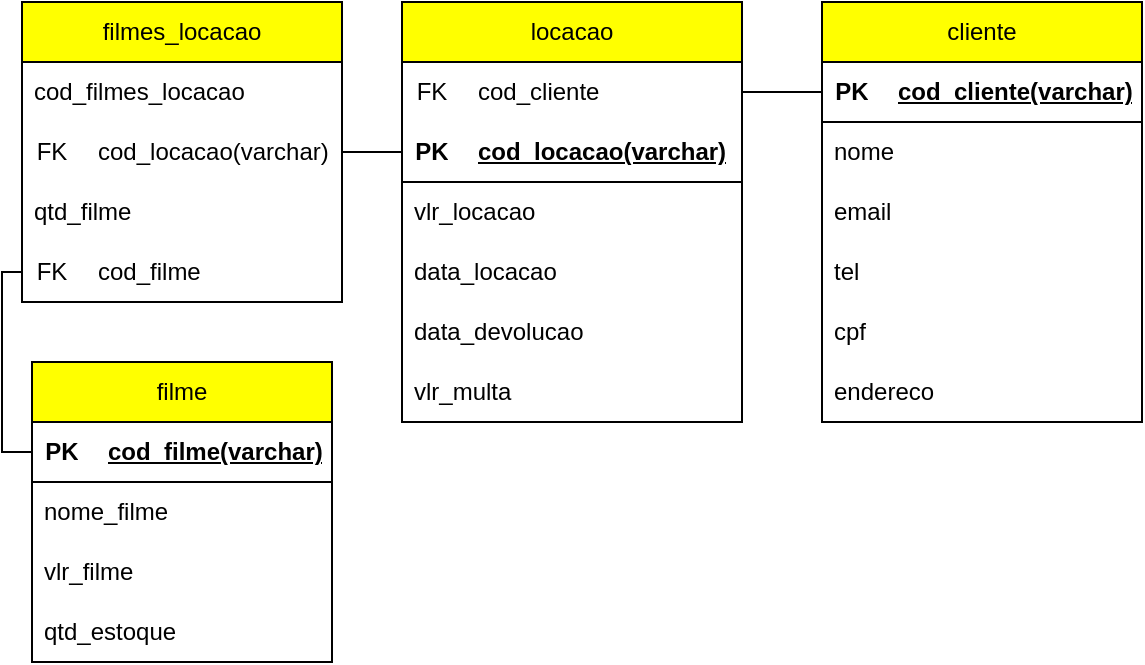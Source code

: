 <mxfile version="21.8.1" type="github">
  <diagram id="R2lEEEUBdFMjLlhIrx00" name="Page-1">
    <mxGraphModel dx="794" dy="734" grid="1" gridSize="10" guides="1" tooltips="1" connect="1" arrows="1" fold="1" page="1" pageScale="1" pageWidth="850" pageHeight="1100" math="0" shadow="0" extFonts="Permanent Marker^https://fonts.googleapis.com/css?family=Permanent+Marker">
      <root>
        <mxCell id="0" />
        <mxCell id="1" parent="0" />
        <mxCell id="8sBruQDU4nXfUa4fwqbi-1" value="locacao" style="swimlane;fontStyle=0;childLayout=stackLayout;horizontal=1;startSize=30;horizontalStack=0;resizeParent=1;resizeParentMax=0;resizeLast=0;collapsible=1;marginBottom=0;whiteSpace=wrap;html=1;fillColor=#FFFF00;" parent="1" vertex="1">
          <mxGeometry x="310" y="120" width="170" height="210" as="geometry" />
        </mxCell>
        <mxCell id="2U8WlHuwK6AcQXWG3ziV-9" value="" style="shape=table;startSize=0;container=1;collapsible=1;childLayout=tableLayout;fixedRows=1;rowLines=0;fontStyle=0;align=center;resizeLast=1;strokeColor=none;fillColor=none;collapsible=0;" vertex="1" parent="8sBruQDU4nXfUa4fwqbi-1">
          <mxGeometry y="30" width="170" height="30" as="geometry" />
        </mxCell>
        <mxCell id="2U8WlHuwK6AcQXWG3ziV-10" value="" style="shape=tableRow;horizontal=0;startSize=0;swimlaneHead=0;swimlaneBody=0;fillColor=none;collapsible=0;dropTarget=0;points=[[0,0.5],[1,0.5]];portConstraint=eastwest;top=0;left=0;right=0;bottom=0;" vertex="1" parent="2U8WlHuwK6AcQXWG3ziV-9">
          <mxGeometry width="170" height="30" as="geometry" />
        </mxCell>
        <mxCell id="2U8WlHuwK6AcQXWG3ziV-11" value="FK" style="shape=partialRectangle;connectable=0;fillColor=none;top=0;left=0;bottom=0;right=0;fontStyle=0;overflow=hidden;whiteSpace=wrap;html=1;" vertex="1" parent="2U8WlHuwK6AcQXWG3ziV-10">
          <mxGeometry width="30" height="30" as="geometry">
            <mxRectangle width="30" height="30" as="alternateBounds" />
          </mxGeometry>
        </mxCell>
        <mxCell id="2U8WlHuwK6AcQXWG3ziV-12" value="cod_cliente" style="shape=partialRectangle;connectable=0;fillColor=none;top=0;left=0;bottom=0;right=0;align=left;spacingLeft=6;fontStyle=0;overflow=hidden;whiteSpace=wrap;html=1;" vertex="1" parent="2U8WlHuwK6AcQXWG3ziV-10">
          <mxGeometry x="30" width="140" height="30" as="geometry">
            <mxRectangle width="140" height="30" as="alternateBounds" />
          </mxGeometry>
        </mxCell>
        <mxCell id="2U8WlHuwK6AcQXWG3ziV-13" value="" style="shape=table;startSize=0;container=1;collapsible=1;childLayout=tableLayout;fixedRows=1;rowLines=0;fontStyle=0;align=center;resizeLast=1;strokeColor=none;fillColor=none;collapsible=0;" vertex="1" parent="8sBruQDU4nXfUa4fwqbi-1">
          <mxGeometry y="60" width="170" height="30" as="geometry" />
        </mxCell>
        <mxCell id="2U8WlHuwK6AcQXWG3ziV-14" value="" style="shape=tableRow;horizontal=0;startSize=0;swimlaneHead=0;swimlaneBody=0;fillColor=none;collapsible=0;dropTarget=0;points=[[0,0.5],[1,0.5]];portConstraint=eastwest;top=0;left=0;right=0;bottom=1;" vertex="1" parent="2U8WlHuwK6AcQXWG3ziV-13">
          <mxGeometry width="170" height="30" as="geometry" />
        </mxCell>
        <mxCell id="2U8WlHuwK6AcQXWG3ziV-15" value="PK" style="shape=partialRectangle;connectable=0;fillColor=none;top=0;left=0;bottom=0;right=0;fontStyle=1;overflow=hidden;whiteSpace=wrap;html=1;" vertex="1" parent="2U8WlHuwK6AcQXWG3ziV-14">
          <mxGeometry width="30" height="30" as="geometry">
            <mxRectangle width="30" height="30" as="alternateBounds" />
          </mxGeometry>
        </mxCell>
        <mxCell id="2U8WlHuwK6AcQXWG3ziV-16" value="cod_locacao(varchar)" style="shape=partialRectangle;connectable=0;fillColor=none;top=0;left=0;bottom=0;right=0;align=left;spacingLeft=6;fontStyle=5;overflow=hidden;whiteSpace=wrap;html=1;" vertex="1" parent="2U8WlHuwK6AcQXWG3ziV-14">
          <mxGeometry x="30" width="140" height="30" as="geometry">
            <mxRectangle width="140" height="30" as="alternateBounds" />
          </mxGeometry>
        </mxCell>
        <mxCell id="8sBruQDU4nXfUa4fwqbi-20" value="vlr_locacao" style="text;strokeColor=none;fillColor=none;align=left;verticalAlign=middle;spacingLeft=4;spacingRight=4;overflow=hidden;points=[[0,0.5],[1,0.5]];portConstraint=eastwest;rotatable=0;whiteSpace=wrap;html=1;" parent="8sBruQDU4nXfUa4fwqbi-1" vertex="1">
          <mxGeometry y="90" width="170" height="30" as="geometry" />
        </mxCell>
        <mxCell id="8sBruQDU4nXfUa4fwqbi-21" value="data_locacao" style="text;strokeColor=none;fillColor=none;align=left;verticalAlign=middle;spacingLeft=4;spacingRight=4;overflow=hidden;points=[[0,0.5],[1,0.5]];portConstraint=eastwest;rotatable=0;whiteSpace=wrap;html=1;" parent="8sBruQDU4nXfUa4fwqbi-1" vertex="1">
          <mxGeometry y="120" width="170" height="30" as="geometry" />
        </mxCell>
        <mxCell id="8sBruQDU4nXfUa4fwqbi-22" value="data_devolucao" style="text;strokeColor=none;fillColor=none;align=left;verticalAlign=middle;spacingLeft=4;spacingRight=4;overflow=hidden;points=[[0,0.5],[1,0.5]];portConstraint=eastwest;rotatable=0;whiteSpace=wrap;html=1;" parent="8sBruQDU4nXfUa4fwqbi-1" vertex="1">
          <mxGeometry y="150" width="170" height="30" as="geometry" />
        </mxCell>
        <mxCell id="8sBruQDU4nXfUa4fwqbi-28" value="vlr_multa" style="text;strokeColor=none;fillColor=none;align=left;verticalAlign=middle;spacingLeft=4;spacingRight=4;overflow=hidden;points=[[0,0.5],[1,0.5]];portConstraint=eastwest;rotatable=0;whiteSpace=wrap;html=1;" parent="8sBruQDU4nXfUa4fwqbi-1" vertex="1">
          <mxGeometry y="180" width="170" height="30" as="geometry" />
        </mxCell>
        <mxCell id="8sBruQDU4nXfUa4fwqbi-5" value="filme" style="swimlane;fontStyle=0;childLayout=stackLayout;horizontal=1;startSize=30;horizontalStack=0;resizeParent=1;resizeParentMax=0;resizeLast=0;collapsible=1;marginBottom=0;whiteSpace=wrap;html=1;fillColor=#FFFF00;" parent="1" vertex="1">
          <mxGeometry x="125" y="300" width="150" height="150" as="geometry" />
        </mxCell>
        <mxCell id="2U8WlHuwK6AcQXWG3ziV-25" value="" style="shape=table;startSize=0;container=1;collapsible=1;childLayout=tableLayout;fixedRows=1;rowLines=0;fontStyle=0;align=center;resizeLast=1;strokeColor=none;fillColor=none;collapsible=0;" vertex="1" parent="8sBruQDU4nXfUa4fwqbi-5">
          <mxGeometry y="30" width="150" height="30" as="geometry" />
        </mxCell>
        <mxCell id="2U8WlHuwK6AcQXWG3ziV-26" value="" style="shape=tableRow;horizontal=0;startSize=0;swimlaneHead=0;swimlaneBody=0;fillColor=none;collapsible=0;dropTarget=0;points=[[0,0.5],[1,0.5]];portConstraint=eastwest;top=0;left=0;right=0;bottom=1;" vertex="1" parent="2U8WlHuwK6AcQXWG3ziV-25">
          <mxGeometry width="150" height="30" as="geometry" />
        </mxCell>
        <mxCell id="2U8WlHuwK6AcQXWG3ziV-27" value="PK" style="shape=partialRectangle;connectable=0;fillColor=none;top=0;left=0;bottom=0;right=0;fontStyle=1;overflow=hidden;whiteSpace=wrap;html=1;" vertex="1" parent="2U8WlHuwK6AcQXWG3ziV-26">
          <mxGeometry width="30" height="30" as="geometry">
            <mxRectangle width="30" height="30" as="alternateBounds" />
          </mxGeometry>
        </mxCell>
        <mxCell id="2U8WlHuwK6AcQXWG3ziV-28" value="cod_filme(varchar)" style="shape=partialRectangle;connectable=0;fillColor=none;top=0;left=0;bottom=0;right=0;align=left;spacingLeft=6;fontStyle=5;overflow=hidden;whiteSpace=wrap;html=1;" vertex="1" parent="2U8WlHuwK6AcQXWG3ziV-26">
          <mxGeometry x="30" width="120" height="30" as="geometry">
            <mxRectangle width="120" height="30" as="alternateBounds" />
          </mxGeometry>
        </mxCell>
        <mxCell id="8sBruQDU4nXfUa4fwqbi-7" value="nome_filme" style="text;strokeColor=none;fillColor=none;align=left;verticalAlign=middle;spacingLeft=4;spacingRight=4;overflow=hidden;points=[[0,0.5],[1,0.5]];portConstraint=eastwest;rotatable=0;whiteSpace=wrap;html=1;" parent="8sBruQDU4nXfUa4fwqbi-5" vertex="1">
          <mxGeometry y="60" width="150" height="30" as="geometry" />
        </mxCell>
        <mxCell id="8sBruQDU4nXfUa4fwqbi-8" value="vlr_filme" style="text;strokeColor=none;fillColor=none;align=left;verticalAlign=middle;spacingLeft=4;spacingRight=4;overflow=hidden;points=[[0,0.5],[1,0.5]];portConstraint=eastwest;rotatable=0;whiteSpace=wrap;html=1;" parent="8sBruQDU4nXfUa4fwqbi-5" vertex="1">
          <mxGeometry y="90" width="150" height="30" as="geometry" />
        </mxCell>
        <mxCell id="8sBruQDU4nXfUa4fwqbi-27" value="qtd_estoque" style="text;strokeColor=none;fillColor=none;align=left;verticalAlign=middle;spacingLeft=4;spacingRight=4;overflow=hidden;points=[[0,0.5],[1,0.5]];portConstraint=eastwest;rotatable=0;whiteSpace=wrap;html=1;" parent="8sBruQDU4nXfUa4fwqbi-5" vertex="1">
          <mxGeometry y="120" width="150" height="30" as="geometry" />
        </mxCell>
        <mxCell id="8sBruQDU4nXfUa4fwqbi-9" value="cliente" style="swimlane;fontStyle=0;childLayout=stackLayout;horizontal=1;startSize=30;horizontalStack=0;resizeParent=1;resizeParentMax=0;resizeLast=0;collapsible=1;marginBottom=0;whiteSpace=wrap;html=1;fillColor=#FFFF00;" parent="1" vertex="1">
          <mxGeometry x="520" y="120" width="160" height="210" as="geometry" />
        </mxCell>
        <mxCell id="2U8WlHuwK6AcQXWG3ziV-1" value="" style="shape=table;startSize=0;container=1;collapsible=1;childLayout=tableLayout;fixedRows=1;rowLines=0;fontStyle=0;align=center;resizeLast=1;strokeColor=none;fillColor=none;collapsible=0;" vertex="1" parent="8sBruQDU4nXfUa4fwqbi-9">
          <mxGeometry y="30" width="160" height="30" as="geometry" />
        </mxCell>
        <mxCell id="2U8WlHuwK6AcQXWG3ziV-2" value="" style="shape=tableRow;horizontal=0;startSize=0;swimlaneHead=0;swimlaneBody=0;fillColor=none;collapsible=0;dropTarget=0;points=[[0,0.5],[1,0.5]];portConstraint=eastwest;top=0;left=0;right=0;bottom=1;" vertex="1" parent="2U8WlHuwK6AcQXWG3ziV-1">
          <mxGeometry width="160" height="30" as="geometry" />
        </mxCell>
        <mxCell id="2U8WlHuwK6AcQXWG3ziV-3" value="PK" style="shape=partialRectangle;connectable=0;fillColor=none;top=0;left=0;bottom=0;right=0;fontStyle=1;overflow=hidden;whiteSpace=wrap;html=1;" vertex="1" parent="2U8WlHuwK6AcQXWG3ziV-2">
          <mxGeometry width="30" height="30" as="geometry">
            <mxRectangle width="30" height="30" as="alternateBounds" />
          </mxGeometry>
        </mxCell>
        <mxCell id="2U8WlHuwK6AcQXWG3ziV-4" value="cod_cliente(varchar)" style="shape=partialRectangle;connectable=0;fillColor=none;top=0;left=0;bottom=0;right=0;align=left;spacingLeft=6;fontStyle=5;overflow=hidden;whiteSpace=wrap;html=1;" vertex="1" parent="2U8WlHuwK6AcQXWG3ziV-2">
          <mxGeometry x="30" width="130" height="30" as="geometry">
            <mxRectangle width="130" height="30" as="alternateBounds" />
          </mxGeometry>
        </mxCell>
        <mxCell id="8sBruQDU4nXfUa4fwqbi-11" value="nome" style="text;strokeColor=none;fillColor=none;align=left;verticalAlign=middle;spacingLeft=4;spacingRight=4;overflow=hidden;points=[[0,0.5],[1,0.5]];portConstraint=eastwest;rotatable=0;whiteSpace=wrap;html=1;" parent="8sBruQDU4nXfUa4fwqbi-9" vertex="1">
          <mxGeometry y="60" width="160" height="30" as="geometry" />
        </mxCell>
        <mxCell id="8sBruQDU4nXfUa4fwqbi-12" value="email" style="text;strokeColor=none;fillColor=none;align=left;verticalAlign=middle;spacingLeft=4;spacingRight=4;overflow=hidden;points=[[0,0.5],[1,0.5]];portConstraint=eastwest;rotatable=0;whiteSpace=wrap;html=1;" parent="8sBruQDU4nXfUa4fwqbi-9" vertex="1">
          <mxGeometry y="90" width="160" height="30" as="geometry" />
        </mxCell>
        <mxCell id="8sBruQDU4nXfUa4fwqbi-23" value="tel" style="text;strokeColor=none;fillColor=none;align=left;verticalAlign=middle;spacingLeft=4;spacingRight=4;overflow=hidden;points=[[0,0.5],[1,0.5]];portConstraint=eastwest;rotatable=0;whiteSpace=wrap;html=1;" parent="8sBruQDU4nXfUa4fwqbi-9" vertex="1">
          <mxGeometry y="120" width="160" height="30" as="geometry" />
        </mxCell>
        <mxCell id="8sBruQDU4nXfUa4fwqbi-24" value="cpf" style="text;strokeColor=none;fillColor=none;align=left;verticalAlign=middle;spacingLeft=4;spacingRight=4;overflow=hidden;points=[[0,0.5],[1,0.5]];portConstraint=eastwest;rotatable=0;whiteSpace=wrap;html=1;" parent="8sBruQDU4nXfUa4fwqbi-9" vertex="1">
          <mxGeometry y="150" width="160" height="30" as="geometry" />
        </mxCell>
        <mxCell id="8sBruQDU4nXfUa4fwqbi-25" value="endereco" style="text;strokeColor=none;fillColor=none;align=left;verticalAlign=middle;spacingLeft=4;spacingRight=4;overflow=hidden;points=[[0,0.5],[1,0.5]];portConstraint=eastwest;rotatable=0;whiteSpace=wrap;html=1;" parent="8sBruQDU4nXfUa4fwqbi-9" vertex="1">
          <mxGeometry y="180" width="160" height="30" as="geometry" />
        </mxCell>
        <mxCell id="8sBruQDU4nXfUa4fwqbi-13" value="filmes_locacao" style="swimlane;fontStyle=0;childLayout=stackLayout;horizontal=1;startSize=30;horizontalStack=0;resizeParent=1;resizeParentMax=0;resizeLast=0;collapsible=1;marginBottom=0;whiteSpace=wrap;html=1;fillColor=#FFFF00;" parent="1" vertex="1">
          <mxGeometry x="120" y="120" width="160" height="150" as="geometry" />
        </mxCell>
        <mxCell id="8sBruQDU4nXfUa4fwqbi-14" value="cod_filmes_locacao" style="text;strokeColor=none;fillColor=none;align=left;verticalAlign=middle;spacingLeft=4;spacingRight=4;overflow=hidden;points=[[0,0.5],[1,0.5]];portConstraint=eastwest;rotatable=0;whiteSpace=wrap;html=1;" parent="8sBruQDU4nXfUa4fwqbi-13" vertex="1">
          <mxGeometry y="30" width="160" height="30" as="geometry" />
        </mxCell>
        <mxCell id="2U8WlHuwK6AcQXWG3ziV-17" value="" style="shape=table;startSize=0;container=1;collapsible=1;childLayout=tableLayout;fixedRows=1;rowLines=0;fontStyle=0;align=center;resizeLast=1;strokeColor=none;fillColor=none;collapsible=0;" vertex="1" parent="8sBruQDU4nXfUa4fwqbi-13">
          <mxGeometry y="60" width="160" height="30" as="geometry" />
        </mxCell>
        <mxCell id="2U8WlHuwK6AcQXWG3ziV-18" value="" style="shape=tableRow;horizontal=0;startSize=0;swimlaneHead=0;swimlaneBody=0;fillColor=none;collapsible=0;dropTarget=0;points=[[0,0.5],[1,0.5]];portConstraint=eastwest;top=0;left=0;right=0;bottom=0;" vertex="1" parent="2U8WlHuwK6AcQXWG3ziV-17">
          <mxGeometry width="160" height="30" as="geometry" />
        </mxCell>
        <mxCell id="2U8WlHuwK6AcQXWG3ziV-19" value="FK" style="shape=partialRectangle;connectable=0;fillColor=none;top=0;left=0;bottom=0;right=0;fontStyle=0;overflow=hidden;whiteSpace=wrap;html=1;" vertex="1" parent="2U8WlHuwK6AcQXWG3ziV-18">
          <mxGeometry width="30" height="30" as="geometry">
            <mxRectangle width="30" height="30" as="alternateBounds" />
          </mxGeometry>
        </mxCell>
        <mxCell id="2U8WlHuwK6AcQXWG3ziV-20" value="cod_locacao(varchar)" style="shape=partialRectangle;connectable=0;fillColor=none;top=0;left=0;bottom=0;right=0;align=left;spacingLeft=6;fontStyle=0;overflow=hidden;whiteSpace=wrap;html=1;" vertex="1" parent="2U8WlHuwK6AcQXWG3ziV-18">
          <mxGeometry x="30" width="130" height="30" as="geometry">
            <mxRectangle width="130" height="30" as="alternateBounds" />
          </mxGeometry>
        </mxCell>
        <mxCell id="8sBruQDU4nXfUa4fwqbi-26" value="qtd_filme" style="text;strokeColor=none;fillColor=none;align=left;verticalAlign=middle;spacingLeft=4;spacingRight=4;overflow=hidden;points=[[0,0.5],[1,0.5]];portConstraint=eastwest;rotatable=0;whiteSpace=wrap;html=1;" parent="8sBruQDU4nXfUa4fwqbi-13" vertex="1">
          <mxGeometry y="90" width="160" height="30" as="geometry" />
        </mxCell>
        <mxCell id="2U8WlHuwK6AcQXWG3ziV-21" value="" style="shape=table;startSize=0;container=1;collapsible=1;childLayout=tableLayout;fixedRows=1;rowLines=0;fontStyle=0;align=center;resizeLast=1;strokeColor=none;fillColor=none;collapsible=0;" vertex="1" parent="8sBruQDU4nXfUa4fwqbi-13">
          <mxGeometry y="120" width="160" height="30" as="geometry" />
        </mxCell>
        <mxCell id="2U8WlHuwK6AcQXWG3ziV-22" value="" style="shape=tableRow;horizontal=0;startSize=0;swimlaneHead=0;swimlaneBody=0;fillColor=none;collapsible=0;dropTarget=0;points=[[0,0.5],[1,0.5]];portConstraint=eastwest;top=0;left=0;right=0;bottom=0;" vertex="1" parent="2U8WlHuwK6AcQXWG3ziV-21">
          <mxGeometry width="160" height="30" as="geometry" />
        </mxCell>
        <mxCell id="2U8WlHuwK6AcQXWG3ziV-23" value="FK" style="shape=partialRectangle;connectable=0;fillColor=none;top=0;left=0;bottom=0;right=0;fontStyle=0;overflow=hidden;whiteSpace=wrap;html=1;" vertex="1" parent="2U8WlHuwK6AcQXWG3ziV-22">
          <mxGeometry width="30" height="30" as="geometry">
            <mxRectangle width="30" height="30" as="alternateBounds" />
          </mxGeometry>
        </mxCell>
        <mxCell id="2U8WlHuwK6AcQXWG3ziV-24" value="cod_filme" style="shape=partialRectangle;connectable=0;fillColor=none;top=0;left=0;bottom=0;right=0;align=left;spacingLeft=6;fontStyle=0;overflow=hidden;whiteSpace=wrap;html=1;" vertex="1" parent="2U8WlHuwK6AcQXWG3ziV-22">
          <mxGeometry x="30" width="130" height="30" as="geometry">
            <mxRectangle width="130" height="30" as="alternateBounds" />
          </mxGeometry>
        </mxCell>
        <mxCell id="8sBruQDU4nXfUa4fwqbi-17" value="" style="endArrow=none;html=1;rounded=0;edgeStyle=orthogonalEdgeStyle;" parent="1" source="2U8WlHuwK6AcQXWG3ziV-18" target="2U8WlHuwK6AcQXWG3ziV-14" edge="1">
          <mxGeometry width="50" height="50" relative="1" as="geometry">
            <mxPoint x="210" y="185" as="sourcePoint" />
            <mxPoint x="280" y="195" as="targetPoint" />
          </mxGeometry>
        </mxCell>
        <mxCell id="8sBruQDU4nXfUa4fwqbi-18" value="" style="endArrow=none;html=1;rounded=0;edgeStyle=orthogonalEdgeStyle;" parent="1" source="2U8WlHuwK6AcQXWG3ziV-22" target="2U8WlHuwK6AcQXWG3ziV-26" edge="1">
          <mxGeometry width="50" height="50" relative="1" as="geometry">
            <mxPoint x="210" y="215" as="sourcePoint" />
            <mxPoint x="80" y="365" as="targetPoint" />
            <Array as="points">
              <mxPoint x="110" y="255" />
              <mxPoint x="110" y="345" />
            </Array>
          </mxGeometry>
        </mxCell>
        <mxCell id="8sBruQDU4nXfUa4fwqbi-19" value="" style="endArrow=none;html=1;rounded=0;edgeStyle=orthogonalEdgeStyle;" parent="1" source="2U8WlHuwK6AcQXWG3ziV-10" target="2U8WlHuwK6AcQXWG3ziV-2" edge="1">
          <mxGeometry width="50" height="50" relative="1" as="geometry">
            <mxPoint x="410" y="185" as="sourcePoint" />
            <mxPoint x="510" y="165" as="targetPoint" />
          </mxGeometry>
        </mxCell>
      </root>
    </mxGraphModel>
  </diagram>
</mxfile>
